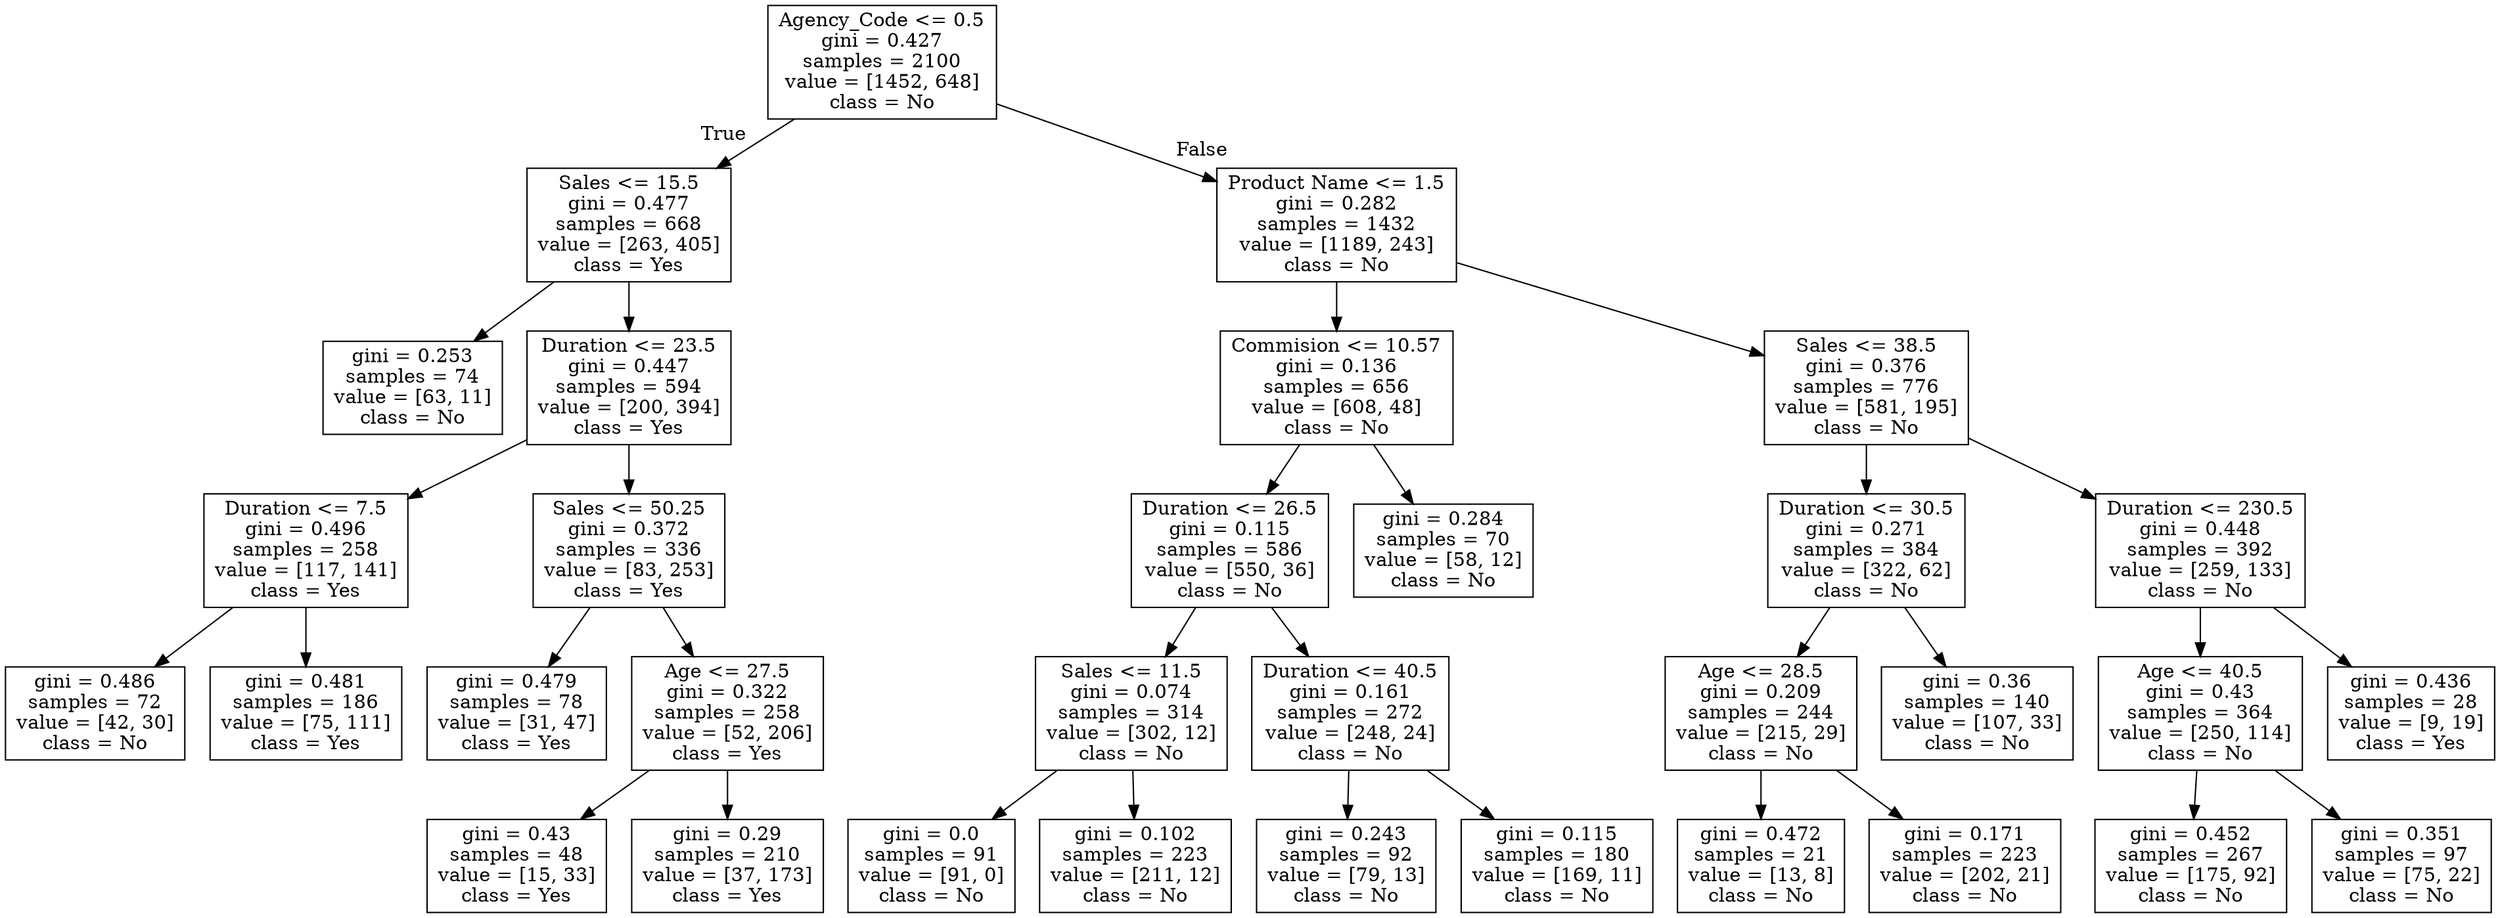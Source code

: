 digraph Tree {
node [shape=box] ;
0 [label="Agency_Code <= 0.5\ngini = 0.427\nsamples = 2100\nvalue = [1452, 648]\nclass = No"] ;
1 [label="Sales <= 15.5\ngini = 0.477\nsamples = 668\nvalue = [263, 405]\nclass = Yes"] ;
0 -> 1 [labeldistance=2.5, labelangle=45, headlabel="True"] ;
2 [label="gini = 0.253\nsamples = 74\nvalue = [63, 11]\nclass = No"] ;
1 -> 2 ;
3 [label="Duration <= 23.5\ngini = 0.447\nsamples = 594\nvalue = [200, 394]\nclass = Yes"] ;
1 -> 3 ;
4 [label="Duration <= 7.5\ngini = 0.496\nsamples = 258\nvalue = [117, 141]\nclass = Yes"] ;
3 -> 4 ;
5 [label="gini = 0.486\nsamples = 72\nvalue = [42, 30]\nclass = No"] ;
4 -> 5 ;
6 [label="gini = 0.481\nsamples = 186\nvalue = [75, 111]\nclass = Yes"] ;
4 -> 6 ;
7 [label="Sales <= 50.25\ngini = 0.372\nsamples = 336\nvalue = [83, 253]\nclass = Yes"] ;
3 -> 7 ;
8 [label="gini = 0.479\nsamples = 78\nvalue = [31, 47]\nclass = Yes"] ;
7 -> 8 ;
9 [label="Age <= 27.5\ngini = 0.322\nsamples = 258\nvalue = [52, 206]\nclass = Yes"] ;
7 -> 9 ;
10 [label="gini = 0.43\nsamples = 48\nvalue = [15, 33]\nclass = Yes"] ;
9 -> 10 ;
11 [label="gini = 0.29\nsamples = 210\nvalue = [37, 173]\nclass = Yes"] ;
9 -> 11 ;
12 [label="Product Name <= 1.5\ngini = 0.282\nsamples = 1432\nvalue = [1189, 243]\nclass = No"] ;
0 -> 12 [labeldistance=2.5, labelangle=-45, headlabel="False"] ;
13 [label="Commision <= 10.57\ngini = 0.136\nsamples = 656\nvalue = [608, 48]\nclass = No"] ;
12 -> 13 ;
14 [label="Duration <= 26.5\ngini = 0.115\nsamples = 586\nvalue = [550, 36]\nclass = No"] ;
13 -> 14 ;
15 [label="Sales <= 11.5\ngini = 0.074\nsamples = 314\nvalue = [302, 12]\nclass = No"] ;
14 -> 15 ;
16 [label="gini = 0.0\nsamples = 91\nvalue = [91, 0]\nclass = No"] ;
15 -> 16 ;
17 [label="gini = 0.102\nsamples = 223\nvalue = [211, 12]\nclass = No"] ;
15 -> 17 ;
18 [label="Duration <= 40.5\ngini = 0.161\nsamples = 272\nvalue = [248, 24]\nclass = No"] ;
14 -> 18 ;
19 [label="gini = 0.243\nsamples = 92\nvalue = [79, 13]\nclass = No"] ;
18 -> 19 ;
20 [label="gini = 0.115\nsamples = 180\nvalue = [169, 11]\nclass = No"] ;
18 -> 20 ;
21 [label="gini = 0.284\nsamples = 70\nvalue = [58, 12]\nclass = No"] ;
13 -> 21 ;
22 [label="Sales <= 38.5\ngini = 0.376\nsamples = 776\nvalue = [581, 195]\nclass = No"] ;
12 -> 22 ;
23 [label="Duration <= 30.5\ngini = 0.271\nsamples = 384\nvalue = [322, 62]\nclass = No"] ;
22 -> 23 ;
24 [label="Age <= 28.5\ngini = 0.209\nsamples = 244\nvalue = [215, 29]\nclass = No"] ;
23 -> 24 ;
25 [label="gini = 0.472\nsamples = 21\nvalue = [13, 8]\nclass = No"] ;
24 -> 25 ;
26 [label="gini = 0.171\nsamples = 223\nvalue = [202, 21]\nclass = No"] ;
24 -> 26 ;
27 [label="gini = 0.36\nsamples = 140\nvalue = [107, 33]\nclass = No"] ;
23 -> 27 ;
28 [label="Duration <= 230.5\ngini = 0.448\nsamples = 392\nvalue = [259, 133]\nclass = No"] ;
22 -> 28 ;
29 [label="Age <= 40.5\ngini = 0.43\nsamples = 364\nvalue = [250, 114]\nclass = No"] ;
28 -> 29 ;
30 [label="gini = 0.452\nsamples = 267\nvalue = [175, 92]\nclass = No"] ;
29 -> 30 ;
31 [label="gini = 0.351\nsamples = 97\nvalue = [75, 22]\nclass = No"] ;
29 -> 31 ;
32 [label="gini = 0.436\nsamples = 28\nvalue = [9, 19]\nclass = Yes"] ;
28 -> 32 ;
}